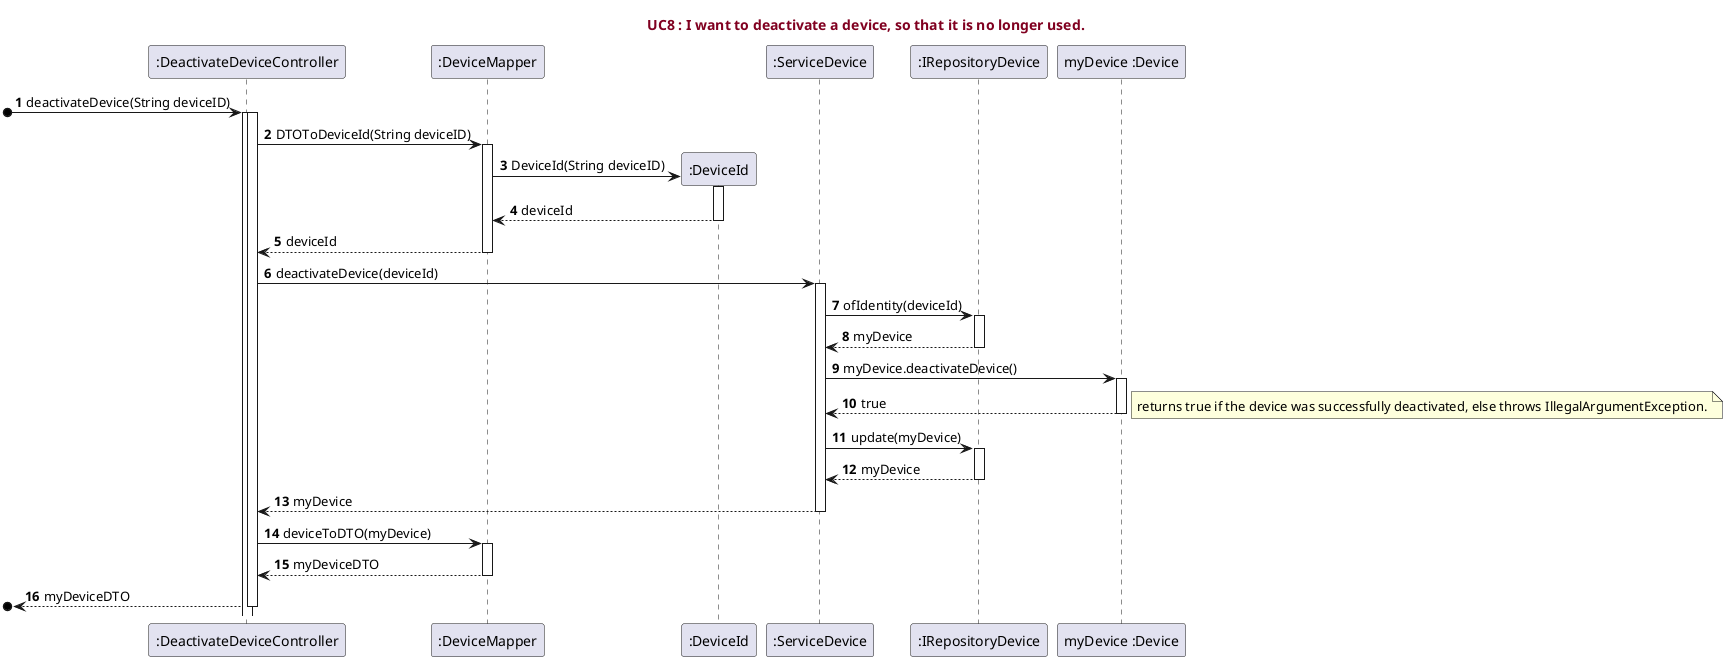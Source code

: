 @startuml
'https://plantuml.com/sequence-diagram

title <font color=#800020> UC8 : I want to deactivate a device, so that it is no longer used. </font>

autonumber

[o-> ":DeactivateDeviceController" ++   : deactivateDevice(String deviceID)
activate ":DeactivateDeviceController"

":DeactivateDeviceController" -> ":DeviceMapper" : DTOToDeviceId(String deviceID)
activate ":DeviceMapper"

":DeviceMapper" -> ":DeviceId" ** : DeviceId(String deviceID)
activate ":DeviceId"

":DeviceId" --> ":DeviceMapper" : deviceId
deactivate ":DeviceId"

":DeviceMapper" --> ":DeactivateDeviceController" : deviceId
deactivate ":DeviceMapper"

":DeactivateDeviceController" -> ":ServiceDevice" : deactivateDevice(deviceId)
activate ":ServiceDevice"

":ServiceDevice" -> ":IRepositoryDevice" : ofIdentity(deviceId)
activate ":IRepositoryDevice"

":IRepositoryDevice" --> ":ServiceDevice"  :myDevice
deactivate ":IRepositoryDevice"

":ServiceDevice" -> "myDevice :Device"  :myDevice.deactivateDevice()
deactivate ":IRepositoryDevice"
activate "myDevice :Device"



"myDevice :Device" --> ":ServiceDevice" : true
deactivate "myDevice :Device"

note right
returns true if the device was successfully deactivated, else throws IllegalArgumentException.
end note

":ServiceDevice" -> ":IRepositoryDevice" : update(myDevice)
activate ":IRepositoryDevice"

":IRepositoryDevice" --> ":ServiceDevice" : myDevice
deactivate ":IRepositoryDevice"

":ServiceDevice" --> ":DeactivateDeviceController" : myDevice
deactivate ":ServiceDevice"

":DeactivateDeviceController" -> ":DeviceMapper" : deviceToDTO(myDevice)
activate ":DeviceMapper"


":DeviceMapper" --> ":DeactivateDeviceController" : myDeviceDTO
deactivate ":DeviceMapper"

[o<-- ":DeactivateDeviceController" : myDeviceDTO
deactivate ":DeactivateDeviceController"


@enduml